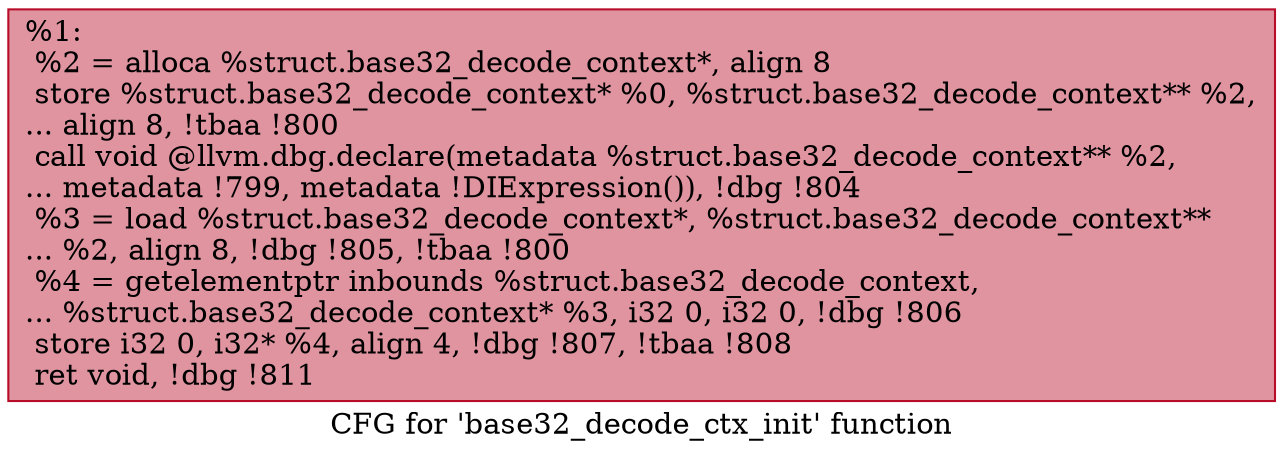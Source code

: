 digraph "CFG for 'base32_decode_ctx_init' function" {
	label="CFG for 'base32_decode_ctx_init' function";

	Node0xe4c6d0 [shape=record,color="#b70d28ff", style=filled, fillcolor="#b70d2870",label="{%1:\l  %2 = alloca %struct.base32_decode_context*, align 8\l  store %struct.base32_decode_context* %0, %struct.base32_decode_context** %2,\l... align 8, !tbaa !800\l  call void @llvm.dbg.declare(metadata %struct.base32_decode_context** %2,\l... metadata !799, metadata !DIExpression()), !dbg !804\l  %3 = load %struct.base32_decode_context*, %struct.base32_decode_context**\l... %2, align 8, !dbg !805, !tbaa !800\l  %4 = getelementptr inbounds %struct.base32_decode_context,\l... %struct.base32_decode_context* %3, i32 0, i32 0, !dbg !806\l  store i32 0, i32* %4, align 4, !dbg !807, !tbaa !808\l  ret void, !dbg !811\l}"];
}
